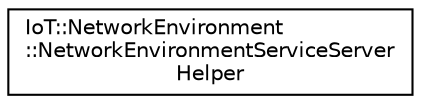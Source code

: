 digraph "Graphical Class Hierarchy"
{
 // LATEX_PDF_SIZE
  edge [fontname="Helvetica",fontsize="10",labelfontname="Helvetica",labelfontsize="10"];
  node [fontname="Helvetica",fontsize="10",shape=record];
  rankdir="LR";
  Node0 [label="IoT::NetworkEnvironment\l::NetworkEnvironmentServiceServer\lHelper",height=0.2,width=0.4,color="black", fillcolor="white", style="filled",URL="$classIoT_1_1NetworkEnvironment_1_1NetworkEnvironmentServiceServerHelper.html",tooltip=" "];
}
